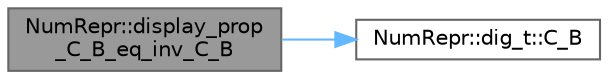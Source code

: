 digraph "NumRepr::display_prop_C_B_eq_inv_C_B"
{
 // INTERACTIVE_SVG=YES
 // LATEX_PDF_SIZE
  bgcolor="transparent";
  edge [fontname=Helvetica,fontsize=10,labelfontname=Helvetica,labelfontsize=10];
  node [fontname=Helvetica,fontsize=10,shape=box,height=0.2,width=0.4];
  rankdir="LR";
  Node1 [label="NumRepr::display_prop\l_C_B_eq_inv_C_B",height=0.2,width=0.4,color="gray40", fillcolor="grey60", style="filled", fontcolor="black",tooltip=" "];
  Node1 -> Node2 [color="steelblue1",style="solid"];
  Node2 [label="NumRepr::dig_t::C_B",height=0.2,width=0.4,color="grey40", fillcolor="white", style="filled",URL="$struct_num_repr_1_1dig__t.html#a946d999d39a25dda024a06800ac57f70",tooltip="\"C_B\" es identico a \"operator-()\""];
}
